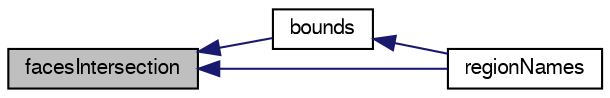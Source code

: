 digraph "facesIntersection"
{
  bgcolor="transparent";
  edge [fontname="FreeSans",fontsize="10",labelfontname="FreeSans",labelfontsize="10"];
  node [fontname="FreeSans",fontsize="10",shape=record];
  rankdir="LR";
  Node764 [label="facesIntersection",height=0.2,width=0.4,color="black", fillcolor="grey75", style="filled", fontcolor="black"];
  Node764 -> Node765 [dir="back",color="midnightblue",fontsize="10",style="solid",fontname="FreeSans"];
  Node765 [label="bounds",height=0.2,width=0.4,color="black",URL="$a25246.html#a355862e8a60245e463e4e8e21f51c53e",tooltip="Calculate bounding box. "];
  Node765 -> Node766 [dir="back",color="midnightblue",fontsize="10",style="solid",fontname="FreeSans"];
  Node766 [label="regionNames",height=0.2,width=0.4,color="black",URL="$a25246.html#a0dc1c3a7eab469ca542770f4dce82bee"];
  Node764 -> Node766 [dir="back",color="midnightblue",fontsize="10",style="solid",fontname="FreeSans"];
}
